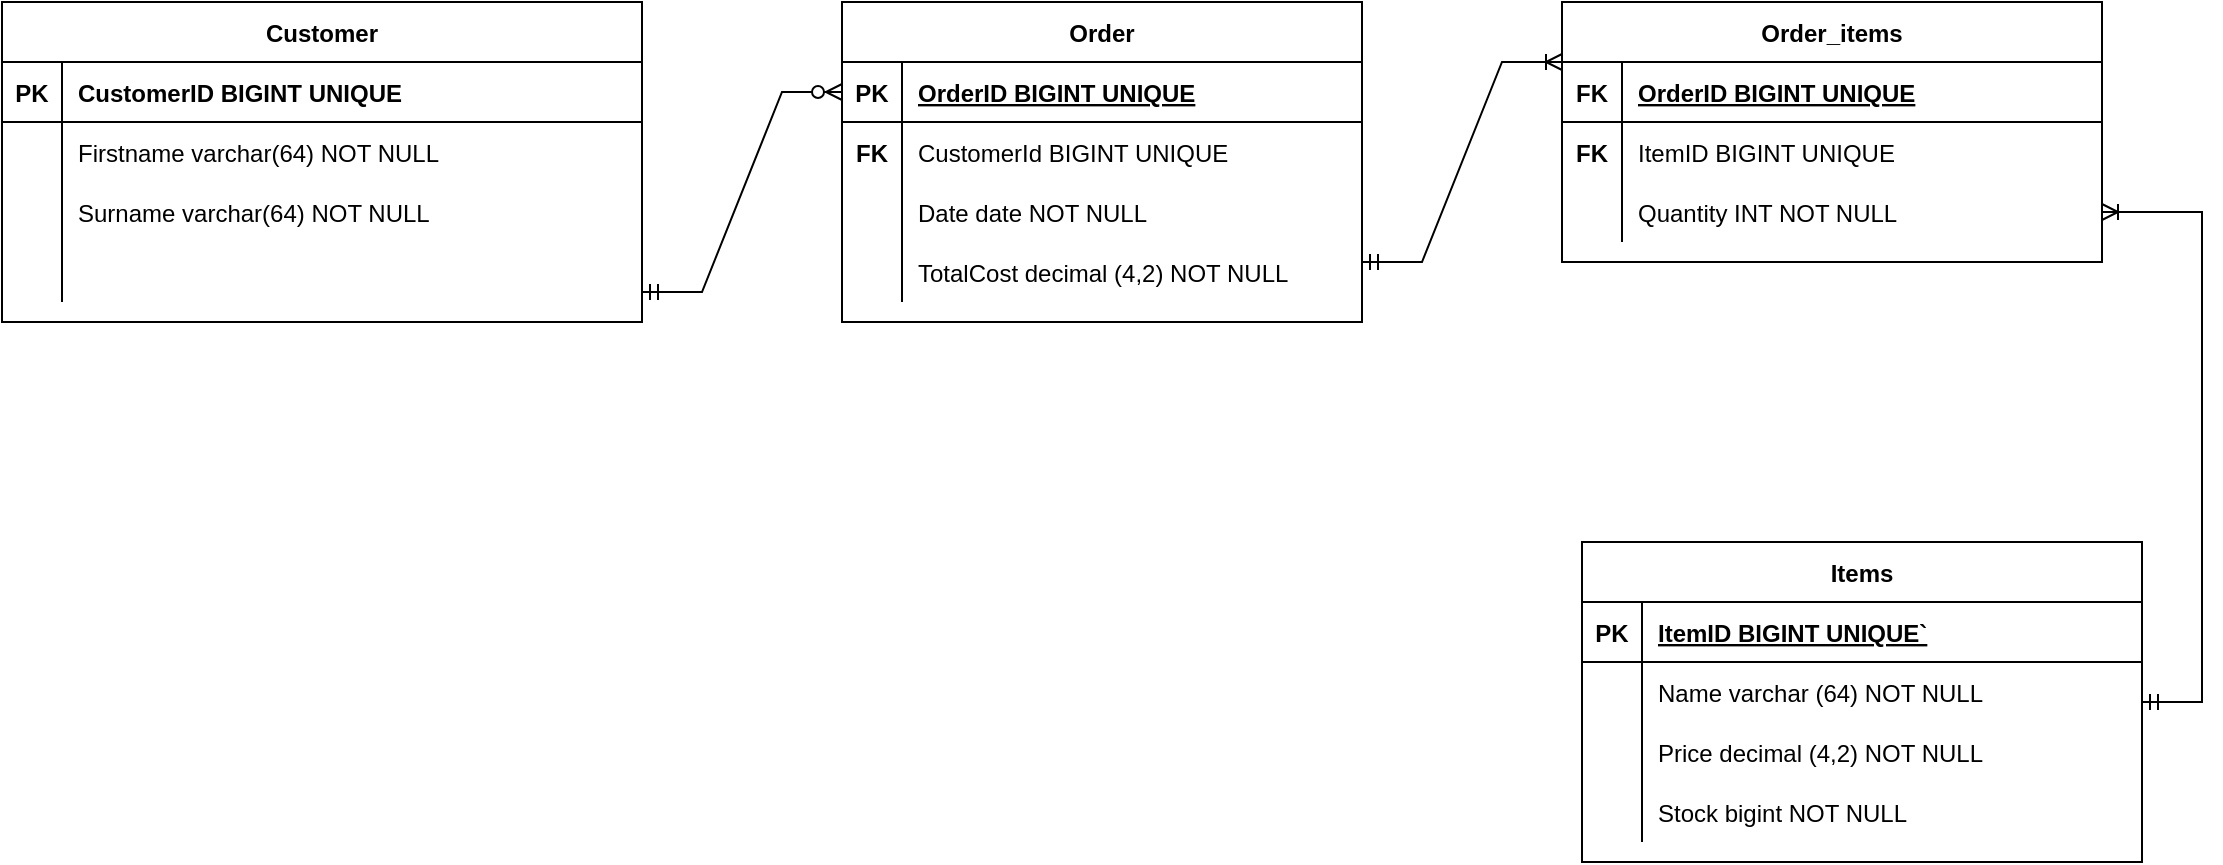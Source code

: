 <mxfile version="17.2.5" type="device"><diagram id="BVMVzbXxJLX3wUmr415-" name="Page-1"><mxGraphModel dx="1038" dy="539" grid="1" gridSize="10" guides="1" tooltips="1" connect="1" arrows="1" fold="1" page="1" pageScale="1" pageWidth="1169" pageHeight="827" math="0" shadow="0"><root><mxCell id="0"/><mxCell id="1" parent="0"/><mxCell id="pg08-sCpAK_sOtxClBtK-10" value="Order_items" style="shape=table;startSize=30;container=1;collapsible=1;childLayout=tableLayout;fixedRows=1;rowLines=0;fontStyle=1;align=center;resizeLast=1;" parent="1" vertex="1"><mxGeometry x="800" y="40" width="270" height="130" as="geometry"/></mxCell><mxCell id="pg08-sCpAK_sOtxClBtK-11" value="" style="shape=tableRow;horizontal=0;startSize=0;swimlaneHead=0;swimlaneBody=0;fillColor=none;collapsible=0;dropTarget=0;points=[[0,0.5],[1,0.5]];portConstraint=eastwest;top=0;left=0;right=0;bottom=1;" parent="pg08-sCpAK_sOtxClBtK-10" vertex="1"><mxGeometry y="30" width="270" height="30" as="geometry"/></mxCell><mxCell id="pg08-sCpAK_sOtxClBtK-12" value="FK" style="shape=partialRectangle;connectable=0;fillColor=none;top=0;left=0;bottom=0;right=0;fontStyle=1;overflow=hidden;" parent="pg08-sCpAK_sOtxClBtK-11" vertex="1"><mxGeometry width="30" height="30" as="geometry"><mxRectangle width="30" height="30" as="alternateBounds"/></mxGeometry></mxCell><mxCell id="pg08-sCpAK_sOtxClBtK-13" value="OrderID BIGINT UNIQUE" style="shape=partialRectangle;connectable=0;fillColor=none;top=0;left=0;bottom=0;right=0;align=left;spacingLeft=6;fontStyle=5;overflow=hidden;" parent="pg08-sCpAK_sOtxClBtK-11" vertex="1"><mxGeometry x="30" width="240" height="30" as="geometry"><mxRectangle width="240" height="30" as="alternateBounds"/></mxGeometry></mxCell><mxCell id="pg08-sCpAK_sOtxClBtK-14" value="" style="shape=tableRow;horizontal=0;startSize=0;swimlaneHead=0;swimlaneBody=0;fillColor=none;collapsible=0;dropTarget=0;points=[[0,0.5],[1,0.5]];portConstraint=eastwest;top=0;left=0;right=0;bottom=0;" parent="pg08-sCpAK_sOtxClBtK-10" vertex="1"><mxGeometry y="60" width="270" height="30" as="geometry"/></mxCell><mxCell id="pg08-sCpAK_sOtxClBtK-15" value="FK" style="shape=partialRectangle;connectable=0;fillColor=none;top=0;left=0;bottom=0;right=0;editable=1;overflow=hidden;fontStyle=1" parent="pg08-sCpAK_sOtxClBtK-14" vertex="1"><mxGeometry width="30" height="30" as="geometry"><mxRectangle width="30" height="30" as="alternateBounds"/></mxGeometry></mxCell><mxCell id="pg08-sCpAK_sOtxClBtK-16" value="ItemID BIGINT UNIQUE" style="shape=partialRectangle;connectable=0;fillColor=none;top=0;left=0;bottom=0;right=0;align=left;spacingLeft=6;overflow=hidden;" parent="pg08-sCpAK_sOtxClBtK-14" vertex="1"><mxGeometry x="30" width="240" height="30" as="geometry"><mxRectangle width="240" height="30" as="alternateBounds"/></mxGeometry></mxCell><mxCell id="pg08-sCpAK_sOtxClBtK-17" value="" style="shape=tableRow;horizontal=0;startSize=0;swimlaneHead=0;swimlaneBody=0;fillColor=none;collapsible=0;dropTarget=0;points=[[0,0.5],[1,0.5]];portConstraint=eastwest;top=0;left=0;right=0;bottom=0;" parent="pg08-sCpAK_sOtxClBtK-10" vertex="1"><mxGeometry y="90" width="270" height="30" as="geometry"/></mxCell><mxCell id="pg08-sCpAK_sOtxClBtK-18" value="" style="shape=partialRectangle;connectable=0;fillColor=none;top=0;left=0;bottom=0;right=0;editable=1;overflow=hidden;" parent="pg08-sCpAK_sOtxClBtK-17" vertex="1"><mxGeometry width="30" height="30" as="geometry"><mxRectangle width="30" height="30" as="alternateBounds"/></mxGeometry></mxCell><mxCell id="pg08-sCpAK_sOtxClBtK-19" value="Quantity INT NOT NULL" style="shape=partialRectangle;connectable=0;fillColor=none;top=0;left=0;bottom=0;right=0;align=left;spacingLeft=6;overflow=hidden;" parent="pg08-sCpAK_sOtxClBtK-17" vertex="1"><mxGeometry x="30" width="240" height="30" as="geometry"><mxRectangle width="240" height="30" as="alternateBounds"/></mxGeometry></mxCell><mxCell id="pg08-sCpAK_sOtxClBtK-23" value="Items" style="shape=table;startSize=30;container=1;collapsible=1;childLayout=tableLayout;fixedRows=1;rowLines=0;fontStyle=1;align=center;resizeLast=1;" parent="1" vertex="1"><mxGeometry x="810" y="310" width="280" height="160" as="geometry"/></mxCell><mxCell id="pg08-sCpAK_sOtxClBtK-24" value="" style="shape=tableRow;horizontal=0;startSize=0;swimlaneHead=0;swimlaneBody=0;fillColor=none;collapsible=0;dropTarget=0;points=[[0,0.5],[1,0.5]];portConstraint=eastwest;top=0;left=0;right=0;bottom=1;" parent="pg08-sCpAK_sOtxClBtK-23" vertex="1"><mxGeometry y="30" width="280" height="30" as="geometry"/></mxCell><mxCell id="pg08-sCpAK_sOtxClBtK-25" value="PK" style="shape=partialRectangle;connectable=0;fillColor=none;top=0;left=0;bottom=0;right=0;fontStyle=1;overflow=hidden;" parent="pg08-sCpAK_sOtxClBtK-24" vertex="1"><mxGeometry width="30" height="30" as="geometry"><mxRectangle width="30" height="30" as="alternateBounds"/></mxGeometry></mxCell><mxCell id="pg08-sCpAK_sOtxClBtK-26" value="ItemID BIGINT UNIQUE`" style="shape=partialRectangle;connectable=0;fillColor=none;top=0;left=0;bottom=0;right=0;align=left;spacingLeft=6;fontStyle=5;overflow=hidden;" parent="pg08-sCpAK_sOtxClBtK-24" vertex="1"><mxGeometry x="30" width="250" height="30" as="geometry"><mxRectangle width="250" height="30" as="alternateBounds"/></mxGeometry></mxCell><mxCell id="pg08-sCpAK_sOtxClBtK-27" value="" style="shape=tableRow;horizontal=0;startSize=0;swimlaneHead=0;swimlaneBody=0;fillColor=none;collapsible=0;dropTarget=0;points=[[0,0.5],[1,0.5]];portConstraint=eastwest;top=0;left=0;right=0;bottom=0;" parent="pg08-sCpAK_sOtxClBtK-23" vertex="1"><mxGeometry y="60" width="280" height="30" as="geometry"/></mxCell><mxCell id="pg08-sCpAK_sOtxClBtK-28" value="" style="shape=partialRectangle;connectable=0;fillColor=none;top=0;left=0;bottom=0;right=0;editable=1;overflow=hidden;" parent="pg08-sCpAK_sOtxClBtK-27" vertex="1"><mxGeometry width="30" height="30" as="geometry"><mxRectangle width="30" height="30" as="alternateBounds"/></mxGeometry></mxCell><mxCell id="pg08-sCpAK_sOtxClBtK-29" value="Name varchar (64) NOT NULL" style="shape=partialRectangle;connectable=0;fillColor=none;top=0;left=0;bottom=0;right=0;align=left;spacingLeft=6;overflow=hidden;" parent="pg08-sCpAK_sOtxClBtK-27" vertex="1"><mxGeometry x="30" width="250" height="30" as="geometry"><mxRectangle width="250" height="30" as="alternateBounds"/></mxGeometry></mxCell><mxCell id="pg08-sCpAK_sOtxClBtK-30" value="" style="shape=tableRow;horizontal=0;startSize=0;swimlaneHead=0;swimlaneBody=0;fillColor=none;collapsible=0;dropTarget=0;points=[[0,0.5],[1,0.5]];portConstraint=eastwest;top=0;left=0;right=0;bottom=0;" parent="pg08-sCpAK_sOtxClBtK-23" vertex="1"><mxGeometry y="90" width="280" height="30" as="geometry"/></mxCell><mxCell id="pg08-sCpAK_sOtxClBtK-31" value="" style="shape=partialRectangle;connectable=0;fillColor=none;top=0;left=0;bottom=0;right=0;editable=1;overflow=hidden;" parent="pg08-sCpAK_sOtxClBtK-30" vertex="1"><mxGeometry width="30" height="30" as="geometry"><mxRectangle width="30" height="30" as="alternateBounds"/></mxGeometry></mxCell><mxCell id="pg08-sCpAK_sOtxClBtK-32" value="Price decimal (4,2) NOT NULL" style="shape=partialRectangle;connectable=0;fillColor=none;top=0;left=0;bottom=0;right=0;align=left;spacingLeft=6;overflow=hidden;" parent="pg08-sCpAK_sOtxClBtK-30" vertex="1"><mxGeometry x="30" width="250" height="30" as="geometry"><mxRectangle width="250" height="30" as="alternateBounds"/></mxGeometry></mxCell><mxCell id="pg08-sCpAK_sOtxClBtK-33" value="" style="shape=tableRow;horizontal=0;startSize=0;swimlaneHead=0;swimlaneBody=0;fillColor=none;collapsible=0;dropTarget=0;points=[[0,0.5],[1,0.5]];portConstraint=eastwest;top=0;left=0;right=0;bottom=0;" parent="pg08-sCpAK_sOtxClBtK-23" vertex="1"><mxGeometry y="120" width="280" height="30" as="geometry"/></mxCell><mxCell id="pg08-sCpAK_sOtxClBtK-34" value="" style="shape=partialRectangle;connectable=0;fillColor=none;top=0;left=0;bottom=0;right=0;editable=1;overflow=hidden;" parent="pg08-sCpAK_sOtxClBtK-33" vertex="1"><mxGeometry width="30" height="30" as="geometry"><mxRectangle width="30" height="30" as="alternateBounds"/></mxGeometry></mxCell><mxCell id="pg08-sCpAK_sOtxClBtK-35" value="Stock bigint NOT NULL " style="shape=partialRectangle;connectable=0;fillColor=none;top=0;left=0;bottom=0;right=0;align=left;spacingLeft=6;overflow=hidden;" parent="pg08-sCpAK_sOtxClBtK-33" vertex="1"><mxGeometry x="30" width="250" height="30" as="geometry"><mxRectangle width="250" height="30" as="alternateBounds"/></mxGeometry></mxCell><mxCell id="pg08-sCpAK_sOtxClBtK-36" value="Order" style="shape=table;startSize=30;container=1;collapsible=1;childLayout=tableLayout;fixedRows=1;rowLines=0;fontStyle=1;align=center;resizeLast=1;" parent="1" vertex="1"><mxGeometry x="440" y="40" width="260" height="160" as="geometry"/></mxCell><mxCell id="pg08-sCpAK_sOtxClBtK-37" value="" style="shape=tableRow;horizontal=0;startSize=0;swimlaneHead=0;swimlaneBody=0;fillColor=none;collapsible=0;dropTarget=0;points=[[0,0.5],[1,0.5]];portConstraint=eastwest;top=0;left=0;right=0;bottom=1;" parent="pg08-sCpAK_sOtxClBtK-36" vertex="1"><mxGeometry y="30" width="260" height="30" as="geometry"/></mxCell><mxCell id="pg08-sCpAK_sOtxClBtK-38" value="PK" style="shape=partialRectangle;connectable=0;fillColor=none;top=0;left=0;bottom=0;right=0;fontStyle=1;overflow=hidden;" parent="pg08-sCpAK_sOtxClBtK-37" vertex="1"><mxGeometry width="30" height="30" as="geometry"><mxRectangle width="30" height="30" as="alternateBounds"/></mxGeometry></mxCell><mxCell id="pg08-sCpAK_sOtxClBtK-39" value="OrderID BIGINT UNIQUE" style="shape=partialRectangle;connectable=0;fillColor=none;top=0;left=0;bottom=0;right=0;align=left;spacingLeft=6;fontStyle=5;overflow=hidden;" parent="pg08-sCpAK_sOtxClBtK-37" vertex="1"><mxGeometry x="30" width="230" height="30" as="geometry"><mxRectangle width="230" height="30" as="alternateBounds"/></mxGeometry></mxCell><mxCell id="pg08-sCpAK_sOtxClBtK-40" value="" style="shape=tableRow;horizontal=0;startSize=0;swimlaneHead=0;swimlaneBody=0;fillColor=none;collapsible=0;dropTarget=0;points=[[0,0.5],[1,0.5]];portConstraint=eastwest;top=0;left=0;right=0;bottom=0;" parent="pg08-sCpAK_sOtxClBtK-36" vertex="1"><mxGeometry y="60" width="260" height="30" as="geometry"/></mxCell><mxCell id="pg08-sCpAK_sOtxClBtK-41" value="FK" style="shape=partialRectangle;connectable=0;fillColor=none;top=0;left=0;bottom=0;right=0;editable=1;overflow=hidden;fontStyle=1" parent="pg08-sCpAK_sOtxClBtK-40" vertex="1"><mxGeometry width="30" height="30" as="geometry"><mxRectangle width="30" height="30" as="alternateBounds"/></mxGeometry></mxCell><mxCell id="pg08-sCpAK_sOtxClBtK-42" value="CustomerId BIGINT UNIQUE" style="shape=partialRectangle;connectable=0;fillColor=none;top=0;left=0;bottom=0;right=0;align=left;spacingLeft=6;overflow=hidden;" parent="pg08-sCpAK_sOtxClBtK-40" vertex="1"><mxGeometry x="30" width="230" height="30" as="geometry"><mxRectangle width="230" height="30" as="alternateBounds"/></mxGeometry></mxCell><mxCell id="pg08-sCpAK_sOtxClBtK-43" value="" style="shape=tableRow;horizontal=0;startSize=0;swimlaneHead=0;swimlaneBody=0;fillColor=none;collapsible=0;dropTarget=0;points=[[0,0.5],[1,0.5]];portConstraint=eastwest;top=0;left=0;right=0;bottom=0;" parent="pg08-sCpAK_sOtxClBtK-36" vertex="1"><mxGeometry y="90" width="260" height="30" as="geometry"/></mxCell><mxCell id="pg08-sCpAK_sOtxClBtK-44" value="" style="shape=partialRectangle;connectable=0;fillColor=none;top=0;left=0;bottom=0;right=0;editable=1;overflow=hidden;" parent="pg08-sCpAK_sOtxClBtK-43" vertex="1"><mxGeometry width="30" height="30" as="geometry"><mxRectangle width="30" height="30" as="alternateBounds"/></mxGeometry></mxCell><mxCell id="pg08-sCpAK_sOtxClBtK-45" value="Date date NOT NULL" style="shape=partialRectangle;connectable=0;fillColor=none;top=0;left=0;bottom=0;right=0;align=left;spacingLeft=6;overflow=hidden;" parent="pg08-sCpAK_sOtxClBtK-43" vertex="1"><mxGeometry x="30" width="230" height="30" as="geometry"><mxRectangle width="230" height="30" as="alternateBounds"/></mxGeometry></mxCell><mxCell id="pg08-sCpAK_sOtxClBtK-46" value="" style="shape=tableRow;horizontal=0;startSize=0;swimlaneHead=0;swimlaneBody=0;fillColor=none;collapsible=0;dropTarget=0;points=[[0,0.5],[1,0.5]];portConstraint=eastwest;top=0;left=0;right=0;bottom=0;" parent="pg08-sCpAK_sOtxClBtK-36" vertex="1"><mxGeometry y="120" width="260" height="30" as="geometry"/></mxCell><mxCell id="pg08-sCpAK_sOtxClBtK-47" value="" style="shape=partialRectangle;connectable=0;fillColor=none;top=0;left=0;bottom=0;right=0;editable=1;overflow=hidden;" parent="pg08-sCpAK_sOtxClBtK-46" vertex="1"><mxGeometry width="30" height="30" as="geometry"><mxRectangle width="30" height="30" as="alternateBounds"/></mxGeometry></mxCell><mxCell id="pg08-sCpAK_sOtxClBtK-48" value="TotalCost decimal (4,2) NOT NULL" style="shape=partialRectangle;connectable=0;fillColor=none;top=0;left=0;bottom=0;right=0;align=left;spacingLeft=6;overflow=hidden;" parent="pg08-sCpAK_sOtxClBtK-46" vertex="1"><mxGeometry x="30" width="230" height="30" as="geometry"><mxRectangle width="230" height="30" as="alternateBounds"/></mxGeometry></mxCell><mxCell id="pg08-sCpAK_sOtxClBtK-49" value="Customer" style="shape=table;startSize=30;container=1;collapsible=1;childLayout=tableLayout;fixedRows=1;rowLines=0;fontStyle=1;align=center;resizeLast=1;" parent="1" vertex="1"><mxGeometry x="20" y="40" width="320" height="160" as="geometry"/></mxCell><mxCell id="pg08-sCpAK_sOtxClBtK-50" value="" style="shape=tableRow;horizontal=0;startSize=0;swimlaneHead=0;swimlaneBody=0;fillColor=none;collapsible=0;dropTarget=0;points=[[0,0.5],[1,0.5]];portConstraint=eastwest;top=0;left=0;right=0;bottom=1;" parent="pg08-sCpAK_sOtxClBtK-49" vertex="1"><mxGeometry y="30" width="320" height="30" as="geometry"/></mxCell><mxCell id="pg08-sCpAK_sOtxClBtK-51" value="PK" style="shape=partialRectangle;connectable=0;fillColor=none;top=0;left=0;bottom=0;right=0;fontStyle=1;overflow=hidden;" parent="pg08-sCpAK_sOtxClBtK-50" vertex="1"><mxGeometry width="30" height="30" as="geometry"><mxRectangle width="30" height="30" as="alternateBounds"/></mxGeometry></mxCell><mxCell id="pg08-sCpAK_sOtxClBtK-52" value="CustomerID BIGINT UNIQUE" style="shape=partialRectangle;connectable=0;fillColor=none;top=0;left=0;bottom=0;right=0;align=left;spacingLeft=6;fontStyle=1;overflow=hidden;" parent="pg08-sCpAK_sOtxClBtK-50" vertex="1"><mxGeometry x="30" width="290" height="30" as="geometry"><mxRectangle width="290" height="30" as="alternateBounds"/></mxGeometry></mxCell><mxCell id="pg08-sCpAK_sOtxClBtK-53" value="" style="shape=tableRow;horizontal=0;startSize=0;swimlaneHead=0;swimlaneBody=0;fillColor=none;collapsible=0;dropTarget=0;points=[[0,0.5],[1,0.5]];portConstraint=eastwest;top=0;left=0;right=0;bottom=0;" parent="pg08-sCpAK_sOtxClBtK-49" vertex="1"><mxGeometry y="60" width="320" height="30" as="geometry"/></mxCell><mxCell id="pg08-sCpAK_sOtxClBtK-54" value="" style="shape=partialRectangle;connectable=0;fillColor=none;top=0;left=0;bottom=0;right=0;editable=1;overflow=hidden;" parent="pg08-sCpAK_sOtxClBtK-53" vertex="1"><mxGeometry width="30" height="30" as="geometry"><mxRectangle width="30" height="30" as="alternateBounds"/></mxGeometry></mxCell><mxCell id="pg08-sCpAK_sOtxClBtK-55" value="Firstname varchar(64) NOT NULL" style="shape=partialRectangle;connectable=0;fillColor=none;top=0;left=0;bottom=0;right=0;align=left;spacingLeft=6;overflow=hidden;" parent="pg08-sCpAK_sOtxClBtK-53" vertex="1"><mxGeometry x="30" width="290" height="30" as="geometry"><mxRectangle width="290" height="30" as="alternateBounds"/></mxGeometry></mxCell><mxCell id="pg08-sCpAK_sOtxClBtK-56" value="" style="shape=tableRow;horizontal=0;startSize=0;swimlaneHead=0;swimlaneBody=0;fillColor=none;collapsible=0;dropTarget=0;points=[[0,0.5],[1,0.5]];portConstraint=eastwest;top=0;left=0;right=0;bottom=0;" parent="pg08-sCpAK_sOtxClBtK-49" vertex="1"><mxGeometry y="90" width="320" height="30" as="geometry"/></mxCell><mxCell id="pg08-sCpAK_sOtxClBtK-57" value="" style="shape=partialRectangle;connectable=0;fillColor=none;top=0;left=0;bottom=0;right=0;editable=1;overflow=hidden;" parent="pg08-sCpAK_sOtxClBtK-56" vertex="1"><mxGeometry width="30" height="30" as="geometry"><mxRectangle width="30" height="30" as="alternateBounds"/></mxGeometry></mxCell><mxCell id="pg08-sCpAK_sOtxClBtK-58" value="Surname varchar(64) NOT NULL" style="shape=partialRectangle;connectable=0;fillColor=none;top=0;left=0;bottom=0;right=0;align=left;spacingLeft=6;overflow=hidden;" parent="pg08-sCpAK_sOtxClBtK-56" vertex="1"><mxGeometry x="30" width="290" height="30" as="geometry"><mxRectangle width="290" height="30" as="alternateBounds"/></mxGeometry></mxCell><mxCell id="pg08-sCpAK_sOtxClBtK-84" style="shape=tableRow;horizontal=0;startSize=0;swimlaneHead=0;swimlaneBody=0;fillColor=none;collapsible=0;dropTarget=0;points=[[0,0.5],[1,0.5]];portConstraint=eastwest;top=0;left=0;right=0;bottom=0;" parent="pg08-sCpAK_sOtxClBtK-49" vertex="1"><mxGeometry y="120" width="320" height="30" as="geometry"/></mxCell><mxCell id="pg08-sCpAK_sOtxClBtK-85" style="shape=partialRectangle;connectable=0;fillColor=none;top=0;left=0;bottom=0;right=0;editable=1;overflow=hidden;" parent="pg08-sCpAK_sOtxClBtK-84" vertex="1"><mxGeometry width="30" height="30" as="geometry"><mxRectangle width="30" height="30" as="alternateBounds"/></mxGeometry></mxCell><mxCell id="pg08-sCpAK_sOtxClBtK-86" style="shape=partialRectangle;connectable=0;fillColor=none;top=0;left=0;bottom=0;right=0;align=left;spacingLeft=6;overflow=hidden;" parent="pg08-sCpAK_sOtxClBtK-84" vertex="1"><mxGeometry x="30" width="290" height="30" as="geometry"><mxRectangle width="290" height="30" as="alternateBounds"/></mxGeometry></mxCell><mxCell id="pg08-sCpAK_sOtxClBtK-67" value="" style="edgeStyle=entityRelationEdgeStyle;fontSize=12;html=1;endArrow=ERzeroToMany;startArrow=ERmandOne;rounded=0;" parent="1" edge="1"><mxGeometry width="100" height="100" relative="1" as="geometry"><mxPoint x="340" y="185" as="sourcePoint"/><mxPoint x="440" y="85" as="targetPoint"/></mxGeometry></mxCell><mxCell id="pg08-sCpAK_sOtxClBtK-68" value="" style="edgeStyle=entityRelationEdgeStyle;fontSize=12;html=1;endArrow=ERoneToMany;startArrow=ERmandOne;rounded=0;" parent="1" edge="1"><mxGeometry width="100" height="100" relative="1" as="geometry"><mxPoint x="700" y="170" as="sourcePoint"/><mxPoint x="800" y="70" as="targetPoint"/></mxGeometry></mxCell><mxCell id="pg08-sCpAK_sOtxClBtK-83" value="" style="edgeStyle=entityRelationEdgeStyle;fontSize=12;html=1;endArrow=ERoneToMany;startArrow=ERmandOne;rounded=0;entryX=1;entryY=0.5;entryDx=0;entryDy=0;" parent="1" target="pg08-sCpAK_sOtxClBtK-17" edge="1"><mxGeometry width="100" height="100" relative="1" as="geometry"><mxPoint x="1090" y="390" as="sourcePoint"/><mxPoint x="1040" y="260" as="targetPoint"/></mxGeometry></mxCell></root></mxGraphModel></diagram></mxfile>